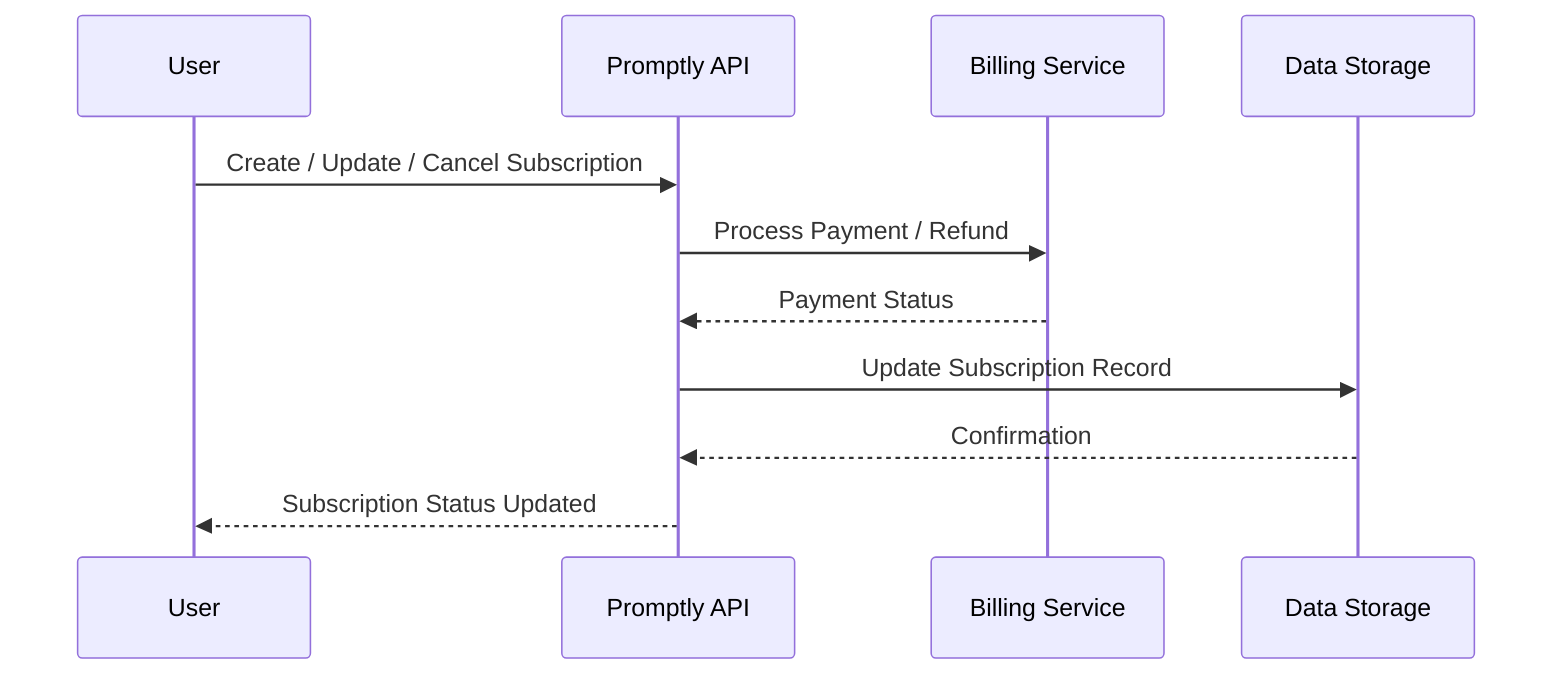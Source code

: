 sequenceDiagram
    participant U as User
    participant A as Promptly API
    participant B as Billing Service
    participant D as Data Storage

    U->>A: Create / Update / Cancel Subscription
    A->>B: Process Payment / Refund
    B-->>A: Payment Status
    A->>D: Update Subscription Record
    D-->>A: Confirmation
    A-->>U: Subscription Status Updated